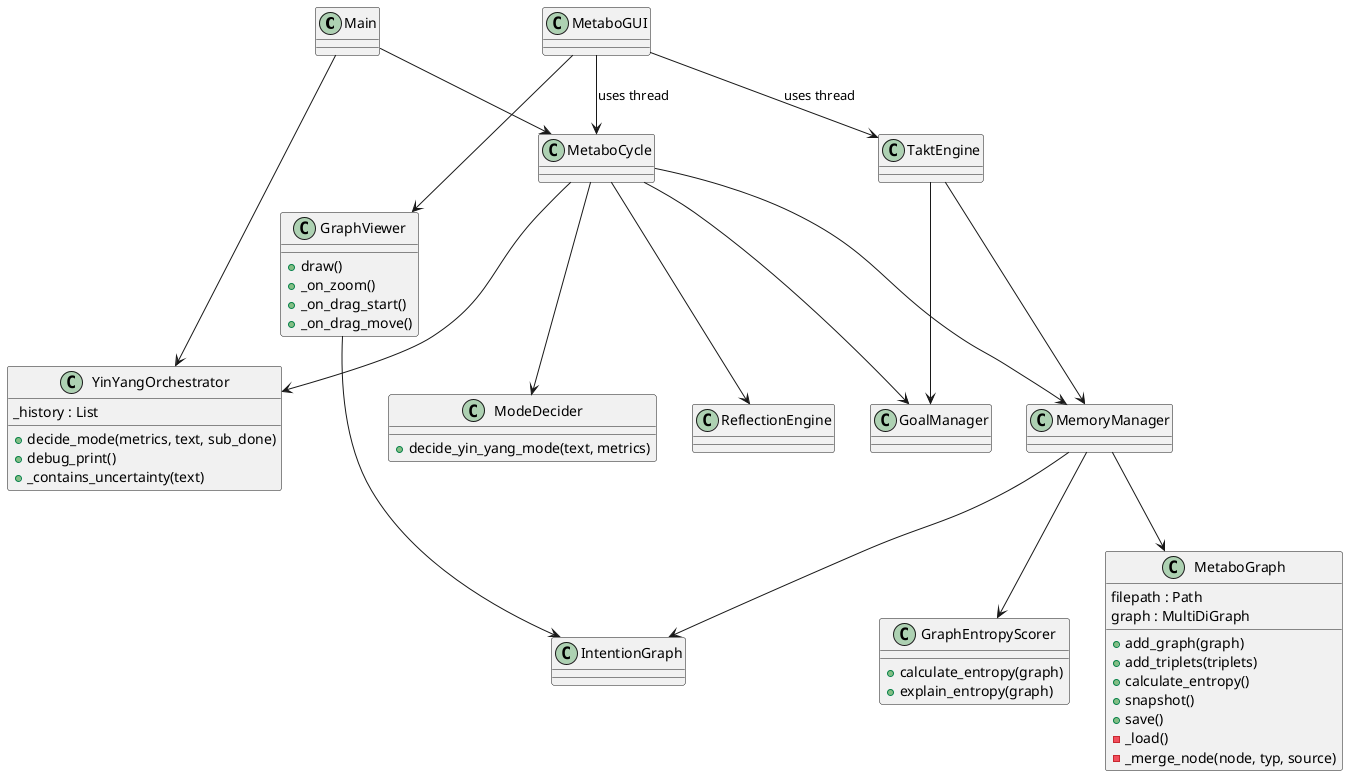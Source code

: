 @startuml
'/' Updated after adding requirements.txt
class Main
class MetaboCycle
class GoalManager
class MemoryManager
class IntentionGraph
class ReflectionEngine
class TaktEngine
class YinYangOrchestrator
class ModeDecider
class MetaboGUI
class GraphViewer
class GraphEntropyScorer
class MetaboGraph
GraphViewer : +draw()
GraphViewer : +_on_zoom()
GraphViewer : +_on_drag_start()
GraphViewer : +_on_drag_move()
GraphEntropyScorer : +calculate_entropy(graph)
GraphEntropyScorer : +explain_entropy(graph)
MetaboGraph : +add_graph(graph)
MetaboGraph : +add_triplets(triplets)
MetaboGraph : +calculate_entropy()
MetaboGraph : +snapshot()
MetaboGraph : +save()
MetaboGraph : -_load()
MetaboGraph : -_merge_node(node, typ, source)
MetaboGraph : filepath : Path
MetaboGraph : graph : MultiDiGraph
YinYangOrchestrator : +decide_mode(metrics, text, sub_done)
YinYangOrchestrator : +debug_print()
YinYangOrchestrator : _history : List
YinYangOrchestrator : +_contains_uncertainty(text)
ModeDecider : +decide_yin_yang_mode(text, metrics)
Main --> MetaboCycle
MetaboCycle --> GoalManager
MetaboCycle --> MemoryManager
MetaboCycle --> ReflectionEngine
MetaboCycle --> YinYangOrchestrator
MetaboCycle --> ModeDecider
MemoryManager --> IntentionGraph
MemoryManager --> MetaboGraph
TaktEngine --> MemoryManager
TaktEngine --> GoalManager
Main --> YinYangOrchestrator
MetaboGUI --> MetaboCycle : uses thread
MetaboGUI --> TaktEngine : uses thread
MetaboGUI --> GraphViewer
MemoryManager --> GraphEntropyScorer
GraphViewer --> IntentionGraph
@enduml

